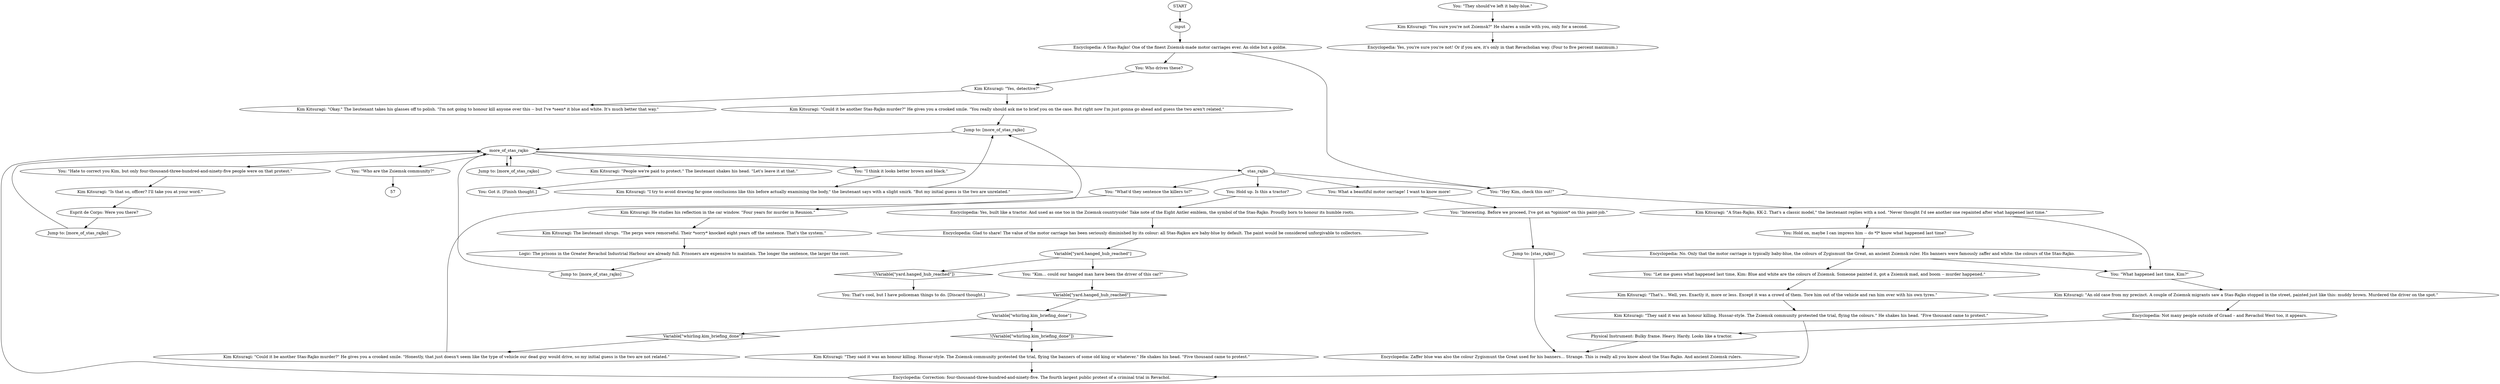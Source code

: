 # JAM ORB / stas-rajko
# You can examine and appreciate this car with Kim.
# ==================================================
digraph G {
	  0 [label="START"];
	  1 [label="input"];
	  2 [label="Encyclopedia: No. Only that the motor carriage is typically baby-blue, the colours of Zygismunt the Great, an ancient Zsiemsk ruler. His banners were famously zaffer and white: the colours of the Stas-Rajko."];
	  3 [label="Kim Kitsuragi: \"Could it be another Stas-Rajko murder?\" He gives you a crooked smile. \"Honestly, that just doesn't seem like the type of vehicle our dead guy would drive, so my initial guess is the two are not related.\""];
	  4 [label="more_of_stas_rajko"];
	  5 [label="Kim Kitsuragi: He studies his reflection in the car window. \"Four years for murder in Reunion.\""];
	  6 [label="Jump to: [more_of_stas_rajko]"];
	  7 [label="Physical Instrument: Bulky frame. Heavy. Hardy. Looks like a tractor."];
	  8 [label="You: Who drives these?"];
	  9 [label="Encyclopedia: A Stas-Rajko! One of the finest Zsiemsk-made motor carriages ever. An oldie but a goldie."];
	  10 [label="Kim Kitsuragi: \"A Stas-Rajko, KK-2. That's a classic model,\" the lieutenant replies with a nod. \"Never thought I'd see another one repainted after what happened last time.\""];
	  11 [label="Kim Kitsuragi: \"Is that so, officer? I'll take you at your word.\""];
	  12 [label="Esprit de Corps: Were you there?"];
	  13 [label="You: \"What happened last time, Kim?\""];
	  14 [label="Kim Kitsuragi: \"You sure you're not Zsiemsk?\" He shares a smile with you, only for a second."];
	  15 [label="You: Hold on, maybe I can impress him -- do *I* know what happened last time?"];
	  16 [label="Encyclopedia: Yes, you're sure you're not! Or if you are, it's only in that Revacholian way. (Four to five percent maximum.)"];
	  17 [label="Encyclopedia: Correction: four-thousand-three-hundred-and-ninety-five. The fourth largest public protest of a criminal trial in Revachol."];
	  18 [label="You: \"Hate to correct you Kim, but only four-thousand-three-hundred-and-ninety-five people were on that protest.\""];
	  19 [label="Kim Kitsuragi: \"They said it was an honour killing. Hussar-style. The Zsiemsk community protested the trial, flying the colours.\" He shakes his head. \"Five thousand came to protest.\""];
	  20 [label="Jump to: [more_of_stas_rajko]"];
	  21 [label="You: What a beautiful motor carriage! I want to know more!"];
	  22 [label="Kim Kitsuragi: \"An old case from my precinct. A couple of Zsiemsk migrants saw a Stas-Rajko stopped in the street, painted just like this: muddy brown. Murdered the driver on the spot.\""];
	  23 [label="You: Hold up. Is this a tractor?"];
	  24 [label="Kim Kitsuragi: The lieutenant shrugs. \"The perps were remorseful. Their *sorry* knocked eight years off the sentence. That's the system.\""];
	  25 [label="Encyclopedia: Yes, built like a tractor. And used as one too in the Zsiemsk countryside! Take note of the Eight Antler emblem, the symbol of the Stas-Rajko. Proudly born to honour its humble roots."];
	  26 [label="Logic: The prisons in the Greater Revachol Industrial Harbour are already full. Prisoners are expensive to maintain. The longer the sentence, the larger the cost."];
	  27 [label="You: \"Let me guess what happened last time, Kim: Blue and white are the colours of Zsiemsk. Someone painted it, got a Zsiemsk mad, and boom -- murder happened.\""];
	  28 [label="Jump to: [more_of_stas_rajko]"];
	  29 [label="Variable[\"whirling.kim_briefing_done\"]"];
	  30 [label="Variable[\"whirling.kim_briefing_done\"]", shape=diamond];
	  31 [label="!(Variable[\"whirling.kim_briefing_done\"])", shape=diamond];
	  32 [label="You: \"Who are the Zsiemsk community?\""];
	  33 [label="Kim Kitsuragi: \"That's... Well, yes. Exactly it, more or less. Except it was a crowd of them. Tore him out of the vehicle and ran him over with his own tyres.\""];
	  34 [label="You: \"They should've left it baby-blue.\""];
	  35 [label="Kim Kitsuragi: \"Could it be another Stas-Rajko murder?\" He gives you a crooked smile. \"You really should ask me to brief you on the case. But right now I'm just gonna go ahead and guess the two aren't related.\""];
	  36 [label="Kim Kitsuragi: \"They said it was an honour killing. Hussar-style. The Zsiemsk community protested the trial, flying the banners of some old king or whatever.\" He shakes his head. \"Five thousand came to protest.\""];
	  37 [label="Encyclopedia: Not many people outside of Graad – and Revachol West too, it appears."];
	  38 [label="Kim Kitsuragi: \"Yes, detective?\""];
	  39 [label="Jump to: [stas_rajko]"];
	  40 [label="Encyclopedia: Glad to share! The value of the motor carriage has been seriously diminished by its colour: all Stas-Rajkos are baby-blue by default. The paint would be considered unforgivable to collectors."];
	  41 [label="You: \"Interesting. Before we proceed, I've got an *opinion* on this paint-job.\""];
	  42 [label="You: \"I think it looks better brown and black.\""];
	  43 [label="Kim Kitsuragi: \"Okay.\" The lieutenant takes his glasses off to polish. \"I'm not going to honour kill anyone over this -- but I've *seen* it blue and white. It's much better that way.\""];
	  44 [label="Kim Kitsuragi: \"I try to avoid drawing far-gone conclusions like this before actually examining the body,\" the lieutenant says with a slight smirk. \"But my initial guess is the two are unrelated.\""];
	  45 [label="You: That's cool, but I have policeman things to do. [Discard thought.]"];
	  46 [label="You: \"Hey Kim, check this out!\""];
	  47 [label="You: \"What'd they sentence the killers to?\""];
	  48 [label="Jump to: [more_of_stas_rajko]"];
	  49 [label="You: Got it. [Finish thought.]"];
	  50 [label="stas_rajko"];
	  51 [label="Encyclopedia: Zaffer blue was also the colour Zygismunt the Great used for his banners... Strange. This is really all you know about the Stas-Rajko. And ancient Zsiemsk rulers."];
	  52 [label="Variable[\"yard.hanged_hub_reached\"]"];
	  53 [label="Variable[\"yard.hanged_hub_reached\"]", shape=diamond];
	  54 [label="!(Variable[\"yard.hanged_hub_reached\"])", shape=diamond];
	  55 [label="You: \"Kim... could our hanged man have been the driver of this car?\""];
	  56 [label="Kim Kitsuragi: \"People we're paid to protect.\" The lieutenant shakes his head. \"Let's leave it at that.\""];
	  0 -> 1
	  1 -> 9
	  2 -> 27
	  2 -> 13
	  3 -> 6
	  4 -> 32
	  4 -> 42
	  4 -> 48
	  4 -> 18
	  4 -> 50
	  4 -> 56
	  5 -> 24
	  6 -> 4
	  7 -> 51
	  8 -> 38
	  9 -> 8
	  9 -> 46
	  10 -> 13
	  10 -> 15
	  11 -> 12
	  12 -> 28
	  13 -> 22
	  14 -> 16
	  15 -> 2
	  17 -> 4
	  18 -> 11
	  19 -> 17
	  20 -> 4
	  21 -> 41
	  22 -> 37
	  23 -> 25
	  24 -> 26
	  25 -> 40
	  26 -> 20
	  27 -> 33
	  28 -> 4
	  29 -> 30
	  29 -> 31
	  30 -> 3
	  31 -> 36
	  32 -> 57
	  33 -> 19
	  34 -> 14
	  35 -> 6
	  36 -> 17
	  37 -> 7
	  38 -> 35
	  38 -> 43
	  39 -> 51
	  40 -> 52
	  41 -> 39
	  42 -> 44
	  44 -> 6
	  46 -> 10
	  47 -> 5
	  48 -> 4
	  50 -> 47
	  50 -> 21
	  50 -> 46
	  50 -> 23
	  52 -> 54
	  52 -> 55
	  53 -> 29
	  54 -> 45
	  55 -> 53
	  56 -> 49
}

